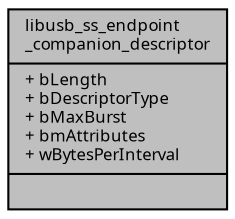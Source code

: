 digraph "libusb_ss_endpoint_companion_descriptor"
{
  edge [fontname="Sans",fontsize="8",labelfontname="Sans",labelfontsize="8"];
  node [fontname="Sans",fontsize="8",shape=record];
  Node1 [label="{libusb_ss_endpoint\l_companion_descriptor\n|+ bLength\l+ bDescriptorType\l+ bMaxBurst\l+ bmAttributes\l+ wBytesPerInterval\l|}",height=0.2,width=0.4,color="black", fillcolor="grey75", style="filled", fontcolor="black"];
}
